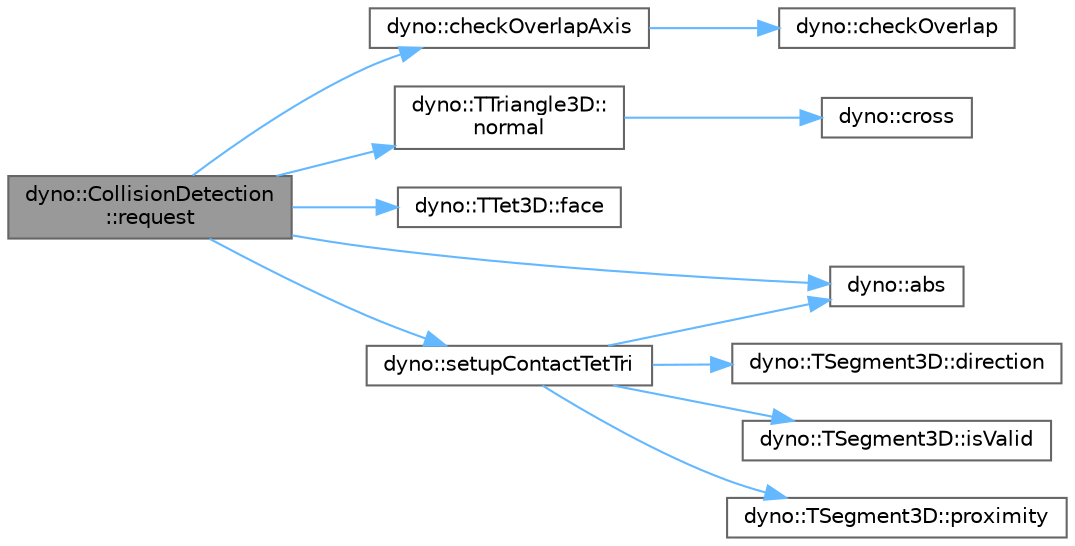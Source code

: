digraph "dyno::CollisionDetection::request"
{
 // LATEX_PDF_SIZE
  bgcolor="transparent";
  edge [fontname=Helvetica,fontsize=10,labelfontname=Helvetica,labelfontsize=10];
  node [fontname=Helvetica,fontsize=10,shape=box,height=0.2,width=0.4];
  rankdir="LR";
  Node1 [id="Node000001",label="dyno::CollisionDetection\l::request",height=0.2,width=0.4,color="gray40", fillcolor="grey60", style="filled", fontcolor="black",tooltip=" "];
  Node1 -> Node2 [id="edge1_Node000001_Node000002",color="steelblue1",style="solid",tooltip=" "];
  Node2 [id="Node000002",label="dyno::abs",height=0.2,width=0.4,color="grey40", fillcolor="white", style="filled",URL="$namespacedyno.html#a611f1e43a5ee147f9c3f11d256378bbe",tooltip=" "];
  Node1 -> Node3 [id="edge2_Node000001_Node000003",color="steelblue1",style="solid",tooltip=" "];
  Node3 [id="Node000003",label="dyno::checkOverlapAxis",height=0.2,width=0.4,color="grey40", fillcolor="white", style="filled",URL="$namespacedyno.html#af99a1a612fd961b8b5af75e9e3ec4e71",tooltip=" "];
  Node3 -> Node4 [id="edge3_Node000003_Node000004",color="steelblue1",style="solid",tooltip=" "];
  Node4 [id="Node000004",label="dyno::checkOverlap",height=0.2,width=0.4,color="grey40", fillcolor="white", style="filled",URL="$namespacedyno.html#afbfdfed09c9e8aa9336a07036a4f014d",tooltip=" "];
  Node1 -> Node5 [id="edge4_Node000001_Node000005",color="steelblue1",style="solid",tooltip=" "];
  Node5 [id="Node000005",label="dyno::TTet3D::face",height=0.2,width=0.4,color="grey40", fillcolor="white", style="filled",URL="$classdyno_1_1_t_tet3_d.html#ad444f3c5f52ce9e1a37712f2f988d648",tooltip=" "];
  Node1 -> Node6 [id="edge5_Node000001_Node000006",color="steelblue1",style="solid",tooltip=" "];
  Node6 [id="Node000006",label="dyno::TTriangle3D::\lnormal",height=0.2,width=0.4,color="grey40", fillcolor="white", style="filled",URL="$classdyno_1_1_t_triangle3_d.html#adf74b625896e1384c6a848592a103052",tooltip=" "];
  Node6 -> Node7 [id="edge6_Node000006_Node000007",color="steelblue1",style="solid",tooltip=" "];
  Node7 [id="Node000007",label="dyno::cross",height=0.2,width=0.4,color="grey40", fillcolor="white", style="filled",URL="$namespacedyno.html#a3a41eab550394ecaa0df89d68418ef98",tooltip=" "];
  Node1 -> Node8 [id="edge7_Node000001_Node000008",color="steelblue1",style="solid",tooltip=" "];
  Node8 [id="Node000008",label="dyno::setupContactTetTri",height=0.2,width=0.4,color="grey40", fillcolor="white", style="filled",URL="$namespacedyno.html#a761c47fea5180e2634c89864ee137831",tooltip=" "];
  Node8 -> Node2 [id="edge8_Node000008_Node000002",color="steelblue1",style="solid",tooltip=" "];
  Node8 -> Node9 [id="edge9_Node000008_Node000009",color="steelblue1",style="solid",tooltip=" "];
  Node9 [id="Node000009",label="dyno::TSegment3D::direction",height=0.2,width=0.4,color="grey40", fillcolor="white", style="filled",URL="$classdyno_1_1_t_segment3_d.html#a5d28bca2341ae46b866af585cca85ac1",tooltip=" "];
  Node8 -> Node10 [id="edge10_Node000008_Node000010",color="steelblue1",style="solid",tooltip=" "];
  Node10 [id="Node000010",label="dyno::TSegment3D::isValid",height=0.2,width=0.4,color="grey40", fillcolor="white", style="filled",URL="$classdyno_1_1_t_segment3_d.html#aae8487786e25151b4307ceab14043292",tooltip=" "];
  Node8 -> Node11 [id="edge11_Node000008_Node000011",color="steelblue1",style="solid",tooltip=" "];
  Node11 [id="Node000011",label="dyno::TSegment3D::proximity",height=0.2,width=0.4,color="grey40", fillcolor="white", style="filled",URL="$classdyno_1_1_t_segment3_d.html#a9950f5a017f87a177c07f049e3af26cd",tooltip=" "];
}
